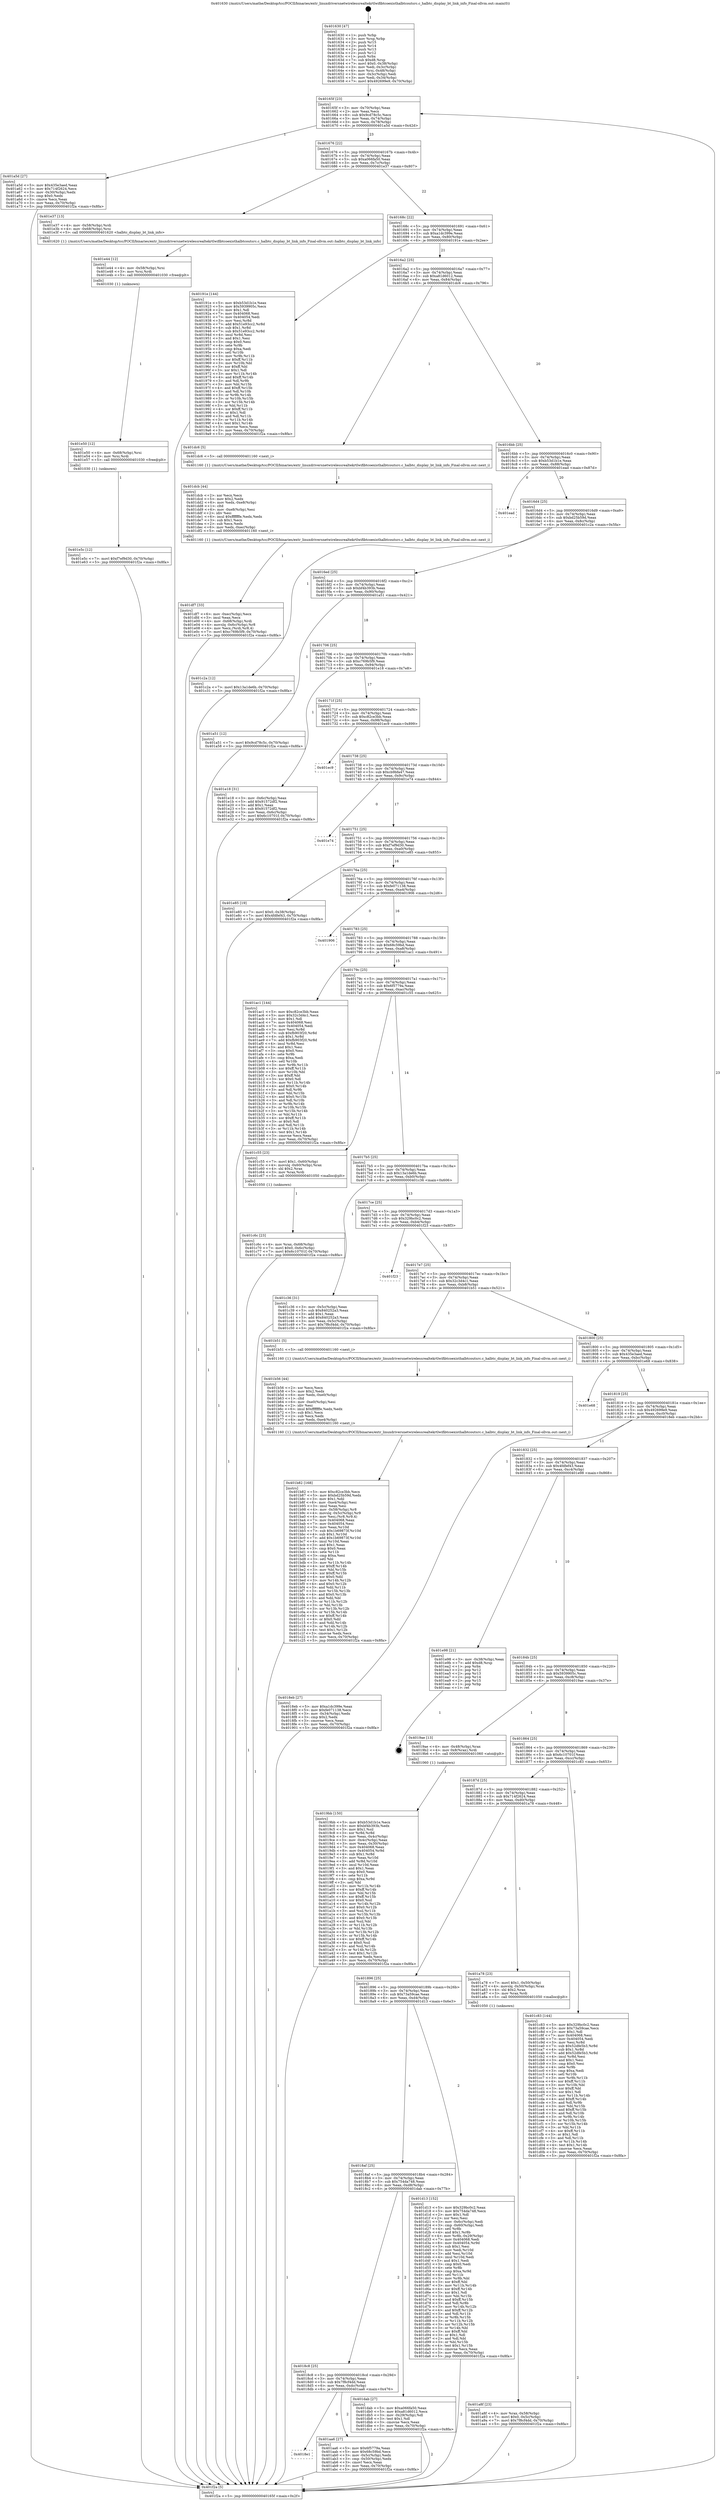digraph "0x401630" {
  label = "0x401630 (/mnt/c/Users/mathe/Desktop/tcc/POCII/binaries/extr_linuxdriversnetwirelessrealtekrtlwifibtcoexisthalbtcoutsrc.c_halbtc_display_bt_link_info_Final-ollvm.out::main(0))"
  labelloc = "t"
  node[shape=record]

  Entry [label="",width=0.3,height=0.3,shape=circle,fillcolor=black,style=filled]
  "0x40165f" [label="{
     0x40165f [23]\l
     | [instrs]\l
     &nbsp;&nbsp;0x40165f \<+3\>: mov -0x70(%rbp),%eax\l
     &nbsp;&nbsp;0x401662 \<+2\>: mov %eax,%ecx\l
     &nbsp;&nbsp;0x401664 \<+6\>: sub $0x9cd78c5c,%ecx\l
     &nbsp;&nbsp;0x40166a \<+3\>: mov %eax,-0x74(%rbp)\l
     &nbsp;&nbsp;0x40166d \<+3\>: mov %ecx,-0x78(%rbp)\l
     &nbsp;&nbsp;0x401670 \<+6\>: je 0000000000401a5d \<main+0x42d\>\l
  }"]
  "0x401a5d" [label="{
     0x401a5d [27]\l
     | [instrs]\l
     &nbsp;&nbsp;0x401a5d \<+5\>: mov $0x435e3aed,%eax\l
     &nbsp;&nbsp;0x401a62 \<+5\>: mov $0x714f2624,%ecx\l
     &nbsp;&nbsp;0x401a67 \<+3\>: mov -0x30(%rbp),%edx\l
     &nbsp;&nbsp;0x401a6a \<+3\>: cmp $0x0,%edx\l
     &nbsp;&nbsp;0x401a6d \<+3\>: cmove %ecx,%eax\l
     &nbsp;&nbsp;0x401a70 \<+3\>: mov %eax,-0x70(%rbp)\l
     &nbsp;&nbsp;0x401a73 \<+5\>: jmp 0000000000401f2a \<main+0x8fa\>\l
  }"]
  "0x401676" [label="{
     0x401676 [22]\l
     | [instrs]\l
     &nbsp;&nbsp;0x401676 \<+5\>: jmp 000000000040167b \<main+0x4b\>\l
     &nbsp;&nbsp;0x40167b \<+3\>: mov -0x74(%rbp),%eax\l
     &nbsp;&nbsp;0x40167e \<+5\>: sub $0xa066fa50,%eax\l
     &nbsp;&nbsp;0x401683 \<+3\>: mov %eax,-0x7c(%rbp)\l
     &nbsp;&nbsp;0x401686 \<+6\>: je 0000000000401e37 \<main+0x807\>\l
  }"]
  Exit [label="",width=0.3,height=0.3,shape=circle,fillcolor=black,style=filled,peripheries=2]
  "0x401e37" [label="{
     0x401e37 [13]\l
     | [instrs]\l
     &nbsp;&nbsp;0x401e37 \<+4\>: mov -0x58(%rbp),%rdi\l
     &nbsp;&nbsp;0x401e3b \<+4\>: mov -0x68(%rbp),%rsi\l
     &nbsp;&nbsp;0x401e3f \<+5\>: call 0000000000401620 \<halbtc_display_bt_link_info\>\l
     | [calls]\l
     &nbsp;&nbsp;0x401620 \{1\} (/mnt/c/Users/mathe/Desktop/tcc/POCII/binaries/extr_linuxdriversnetwirelessrealtekrtlwifibtcoexisthalbtcoutsrc.c_halbtc_display_bt_link_info_Final-ollvm.out::halbtc_display_bt_link_info)\l
  }"]
  "0x40168c" [label="{
     0x40168c [22]\l
     | [instrs]\l
     &nbsp;&nbsp;0x40168c \<+5\>: jmp 0000000000401691 \<main+0x61\>\l
     &nbsp;&nbsp;0x401691 \<+3\>: mov -0x74(%rbp),%eax\l
     &nbsp;&nbsp;0x401694 \<+5\>: sub $0xa1dc399e,%eax\l
     &nbsp;&nbsp;0x401699 \<+3\>: mov %eax,-0x80(%rbp)\l
     &nbsp;&nbsp;0x40169c \<+6\>: je 000000000040191e \<main+0x2ee\>\l
  }"]
  "0x401e5c" [label="{
     0x401e5c [12]\l
     | [instrs]\l
     &nbsp;&nbsp;0x401e5c \<+7\>: movl $0xf7ef9d30,-0x70(%rbp)\l
     &nbsp;&nbsp;0x401e63 \<+5\>: jmp 0000000000401f2a \<main+0x8fa\>\l
  }"]
  "0x40191e" [label="{
     0x40191e [144]\l
     | [instrs]\l
     &nbsp;&nbsp;0x40191e \<+5\>: mov $0xb53d1b1e,%eax\l
     &nbsp;&nbsp;0x401923 \<+5\>: mov $0x5939905c,%ecx\l
     &nbsp;&nbsp;0x401928 \<+2\>: mov $0x1,%dl\l
     &nbsp;&nbsp;0x40192a \<+7\>: mov 0x404068,%esi\l
     &nbsp;&nbsp;0x401931 \<+7\>: mov 0x404054,%edi\l
     &nbsp;&nbsp;0x401938 \<+3\>: mov %esi,%r8d\l
     &nbsp;&nbsp;0x40193b \<+7\>: add $0x51e93cc2,%r8d\l
     &nbsp;&nbsp;0x401942 \<+4\>: sub $0x1,%r8d\l
     &nbsp;&nbsp;0x401946 \<+7\>: sub $0x51e93cc2,%r8d\l
     &nbsp;&nbsp;0x40194d \<+4\>: imul %r8d,%esi\l
     &nbsp;&nbsp;0x401951 \<+3\>: and $0x1,%esi\l
     &nbsp;&nbsp;0x401954 \<+3\>: cmp $0x0,%esi\l
     &nbsp;&nbsp;0x401957 \<+4\>: sete %r9b\l
     &nbsp;&nbsp;0x40195b \<+3\>: cmp $0xa,%edi\l
     &nbsp;&nbsp;0x40195e \<+4\>: setl %r10b\l
     &nbsp;&nbsp;0x401962 \<+3\>: mov %r9b,%r11b\l
     &nbsp;&nbsp;0x401965 \<+4\>: xor $0xff,%r11b\l
     &nbsp;&nbsp;0x401969 \<+3\>: mov %r10b,%bl\l
     &nbsp;&nbsp;0x40196c \<+3\>: xor $0xff,%bl\l
     &nbsp;&nbsp;0x40196f \<+3\>: xor $0x1,%dl\l
     &nbsp;&nbsp;0x401972 \<+3\>: mov %r11b,%r14b\l
     &nbsp;&nbsp;0x401975 \<+4\>: and $0xff,%r14b\l
     &nbsp;&nbsp;0x401979 \<+3\>: and %dl,%r9b\l
     &nbsp;&nbsp;0x40197c \<+3\>: mov %bl,%r15b\l
     &nbsp;&nbsp;0x40197f \<+4\>: and $0xff,%r15b\l
     &nbsp;&nbsp;0x401983 \<+3\>: and %dl,%r10b\l
     &nbsp;&nbsp;0x401986 \<+3\>: or %r9b,%r14b\l
     &nbsp;&nbsp;0x401989 \<+3\>: or %r10b,%r15b\l
     &nbsp;&nbsp;0x40198c \<+3\>: xor %r15b,%r14b\l
     &nbsp;&nbsp;0x40198f \<+3\>: or %bl,%r11b\l
     &nbsp;&nbsp;0x401992 \<+4\>: xor $0xff,%r11b\l
     &nbsp;&nbsp;0x401996 \<+3\>: or $0x1,%dl\l
     &nbsp;&nbsp;0x401999 \<+3\>: and %dl,%r11b\l
     &nbsp;&nbsp;0x40199c \<+3\>: or %r11b,%r14b\l
     &nbsp;&nbsp;0x40199f \<+4\>: test $0x1,%r14b\l
     &nbsp;&nbsp;0x4019a3 \<+3\>: cmovne %ecx,%eax\l
     &nbsp;&nbsp;0x4019a6 \<+3\>: mov %eax,-0x70(%rbp)\l
     &nbsp;&nbsp;0x4019a9 \<+5\>: jmp 0000000000401f2a \<main+0x8fa\>\l
  }"]
  "0x4016a2" [label="{
     0x4016a2 [25]\l
     | [instrs]\l
     &nbsp;&nbsp;0x4016a2 \<+5\>: jmp 00000000004016a7 \<main+0x77\>\l
     &nbsp;&nbsp;0x4016a7 \<+3\>: mov -0x74(%rbp),%eax\l
     &nbsp;&nbsp;0x4016aa \<+5\>: sub $0xa81d6012,%eax\l
     &nbsp;&nbsp;0x4016af \<+6\>: mov %eax,-0x84(%rbp)\l
     &nbsp;&nbsp;0x4016b5 \<+6\>: je 0000000000401dc6 \<main+0x796\>\l
  }"]
  "0x401e50" [label="{
     0x401e50 [12]\l
     | [instrs]\l
     &nbsp;&nbsp;0x401e50 \<+4\>: mov -0x68(%rbp),%rsi\l
     &nbsp;&nbsp;0x401e54 \<+3\>: mov %rsi,%rdi\l
     &nbsp;&nbsp;0x401e57 \<+5\>: call 0000000000401030 \<free@plt\>\l
     | [calls]\l
     &nbsp;&nbsp;0x401030 \{1\} (unknown)\l
  }"]
  "0x401dc6" [label="{
     0x401dc6 [5]\l
     | [instrs]\l
     &nbsp;&nbsp;0x401dc6 \<+5\>: call 0000000000401160 \<next_i\>\l
     | [calls]\l
     &nbsp;&nbsp;0x401160 \{1\} (/mnt/c/Users/mathe/Desktop/tcc/POCII/binaries/extr_linuxdriversnetwirelessrealtekrtlwifibtcoexisthalbtcoutsrc.c_halbtc_display_bt_link_info_Final-ollvm.out::next_i)\l
  }"]
  "0x4016bb" [label="{
     0x4016bb [25]\l
     | [instrs]\l
     &nbsp;&nbsp;0x4016bb \<+5\>: jmp 00000000004016c0 \<main+0x90\>\l
     &nbsp;&nbsp;0x4016c0 \<+3\>: mov -0x74(%rbp),%eax\l
     &nbsp;&nbsp;0x4016c3 \<+5\>: sub $0xb53d1b1e,%eax\l
     &nbsp;&nbsp;0x4016c8 \<+6\>: mov %eax,-0x88(%rbp)\l
     &nbsp;&nbsp;0x4016ce \<+6\>: je 0000000000401ead \<main+0x87d\>\l
  }"]
  "0x401e44" [label="{
     0x401e44 [12]\l
     | [instrs]\l
     &nbsp;&nbsp;0x401e44 \<+4\>: mov -0x58(%rbp),%rsi\l
     &nbsp;&nbsp;0x401e48 \<+3\>: mov %rsi,%rdi\l
     &nbsp;&nbsp;0x401e4b \<+5\>: call 0000000000401030 \<free@plt\>\l
     | [calls]\l
     &nbsp;&nbsp;0x401030 \{1\} (unknown)\l
  }"]
  "0x401ead" [label="{
     0x401ead\l
  }", style=dashed]
  "0x4016d4" [label="{
     0x4016d4 [25]\l
     | [instrs]\l
     &nbsp;&nbsp;0x4016d4 \<+5\>: jmp 00000000004016d9 \<main+0xa9\>\l
     &nbsp;&nbsp;0x4016d9 \<+3\>: mov -0x74(%rbp),%eax\l
     &nbsp;&nbsp;0x4016dc \<+5\>: sub $0xbd25b59d,%eax\l
     &nbsp;&nbsp;0x4016e1 \<+6\>: mov %eax,-0x8c(%rbp)\l
     &nbsp;&nbsp;0x4016e7 \<+6\>: je 0000000000401c2a \<main+0x5fa\>\l
  }"]
  "0x401df7" [label="{
     0x401df7 [33]\l
     | [instrs]\l
     &nbsp;&nbsp;0x401df7 \<+6\>: mov -0xec(%rbp),%ecx\l
     &nbsp;&nbsp;0x401dfd \<+3\>: imul %eax,%ecx\l
     &nbsp;&nbsp;0x401e00 \<+4\>: mov -0x68(%rbp),%rdi\l
     &nbsp;&nbsp;0x401e04 \<+4\>: movslq -0x6c(%rbp),%r8\l
     &nbsp;&nbsp;0x401e08 \<+4\>: mov %ecx,(%rdi,%r8,4)\l
     &nbsp;&nbsp;0x401e0c \<+7\>: movl $0xc769b5f9,-0x70(%rbp)\l
     &nbsp;&nbsp;0x401e13 \<+5\>: jmp 0000000000401f2a \<main+0x8fa\>\l
  }"]
  "0x401c2a" [label="{
     0x401c2a [12]\l
     | [instrs]\l
     &nbsp;&nbsp;0x401c2a \<+7\>: movl $0x13a1de6b,-0x70(%rbp)\l
     &nbsp;&nbsp;0x401c31 \<+5\>: jmp 0000000000401f2a \<main+0x8fa\>\l
  }"]
  "0x4016ed" [label="{
     0x4016ed [25]\l
     | [instrs]\l
     &nbsp;&nbsp;0x4016ed \<+5\>: jmp 00000000004016f2 \<main+0xc2\>\l
     &nbsp;&nbsp;0x4016f2 \<+3\>: mov -0x74(%rbp),%eax\l
     &nbsp;&nbsp;0x4016f5 \<+5\>: sub $0xbf4b393b,%eax\l
     &nbsp;&nbsp;0x4016fa \<+6\>: mov %eax,-0x90(%rbp)\l
     &nbsp;&nbsp;0x401700 \<+6\>: je 0000000000401a51 \<main+0x421\>\l
  }"]
  "0x401dcb" [label="{
     0x401dcb [44]\l
     | [instrs]\l
     &nbsp;&nbsp;0x401dcb \<+2\>: xor %ecx,%ecx\l
     &nbsp;&nbsp;0x401dcd \<+5\>: mov $0x2,%edx\l
     &nbsp;&nbsp;0x401dd2 \<+6\>: mov %edx,-0xe8(%rbp)\l
     &nbsp;&nbsp;0x401dd8 \<+1\>: cltd\l
     &nbsp;&nbsp;0x401dd9 \<+6\>: mov -0xe8(%rbp),%esi\l
     &nbsp;&nbsp;0x401ddf \<+2\>: idiv %esi\l
     &nbsp;&nbsp;0x401de1 \<+6\>: imul $0xfffffffe,%edx,%edx\l
     &nbsp;&nbsp;0x401de7 \<+3\>: sub $0x1,%ecx\l
     &nbsp;&nbsp;0x401dea \<+2\>: sub %ecx,%edx\l
     &nbsp;&nbsp;0x401dec \<+6\>: mov %edx,-0xec(%rbp)\l
     &nbsp;&nbsp;0x401df2 \<+5\>: call 0000000000401160 \<next_i\>\l
     | [calls]\l
     &nbsp;&nbsp;0x401160 \{1\} (/mnt/c/Users/mathe/Desktop/tcc/POCII/binaries/extr_linuxdriversnetwirelessrealtekrtlwifibtcoexisthalbtcoutsrc.c_halbtc_display_bt_link_info_Final-ollvm.out::next_i)\l
  }"]
  "0x401a51" [label="{
     0x401a51 [12]\l
     | [instrs]\l
     &nbsp;&nbsp;0x401a51 \<+7\>: movl $0x9cd78c5c,-0x70(%rbp)\l
     &nbsp;&nbsp;0x401a58 \<+5\>: jmp 0000000000401f2a \<main+0x8fa\>\l
  }"]
  "0x401706" [label="{
     0x401706 [25]\l
     | [instrs]\l
     &nbsp;&nbsp;0x401706 \<+5\>: jmp 000000000040170b \<main+0xdb\>\l
     &nbsp;&nbsp;0x40170b \<+3\>: mov -0x74(%rbp),%eax\l
     &nbsp;&nbsp;0x40170e \<+5\>: sub $0xc769b5f9,%eax\l
     &nbsp;&nbsp;0x401713 \<+6\>: mov %eax,-0x94(%rbp)\l
     &nbsp;&nbsp;0x401719 \<+6\>: je 0000000000401e18 \<main+0x7e8\>\l
  }"]
  "0x401c6c" [label="{
     0x401c6c [23]\l
     | [instrs]\l
     &nbsp;&nbsp;0x401c6c \<+4\>: mov %rax,-0x68(%rbp)\l
     &nbsp;&nbsp;0x401c70 \<+7\>: movl $0x0,-0x6c(%rbp)\l
     &nbsp;&nbsp;0x401c77 \<+7\>: movl $0x6c10701f,-0x70(%rbp)\l
     &nbsp;&nbsp;0x401c7e \<+5\>: jmp 0000000000401f2a \<main+0x8fa\>\l
  }"]
  "0x401e18" [label="{
     0x401e18 [31]\l
     | [instrs]\l
     &nbsp;&nbsp;0x401e18 \<+3\>: mov -0x6c(%rbp),%eax\l
     &nbsp;&nbsp;0x401e1b \<+5\>: add $0x91572df2,%eax\l
     &nbsp;&nbsp;0x401e20 \<+3\>: add $0x1,%eax\l
     &nbsp;&nbsp;0x401e23 \<+5\>: sub $0x91572df2,%eax\l
     &nbsp;&nbsp;0x401e28 \<+3\>: mov %eax,-0x6c(%rbp)\l
     &nbsp;&nbsp;0x401e2b \<+7\>: movl $0x6c10701f,-0x70(%rbp)\l
     &nbsp;&nbsp;0x401e32 \<+5\>: jmp 0000000000401f2a \<main+0x8fa\>\l
  }"]
  "0x40171f" [label="{
     0x40171f [25]\l
     | [instrs]\l
     &nbsp;&nbsp;0x40171f \<+5\>: jmp 0000000000401724 \<main+0xf4\>\l
     &nbsp;&nbsp;0x401724 \<+3\>: mov -0x74(%rbp),%eax\l
     &nbsp;&nbsp;0x401727 \<+5\>: sub $0xc82ce3bb,%eax\l
     &nbsp;&nbsp;0x40172c \<+6\>: mov %eax,-0x98(%rbp)\l
     &nbsp;&nbsp;0x401732 \<+6\>: je 0000000000401ec9 \<main+0x899\>\l
  }"]
  "0x401b82" [label="{
     0x401b82 [168]\l
     | [instrs]\l
     &nbsp;&nbsp;0x401b82 \<+5\>: mov $0xc82ce3bb,%ecx\l
     &nbsp;&nbsp;0x401b87 \<+5\>: mov $0xbd25b59d,%edx\l
     &nbsp;&nbsp;0x401b8c \<+3\>: mov $0x1,%dil\l
     &nbsp;&nbsp;0x401b8f \<+6\>: mov -0xe4(%rbp),%esi\l
     &nbsp;&nbsp;0x401b95 \<+3\>: imul %eax,%esi\l
     &nbsp;&nbsp;0x401b98 \<+4\>: mov -0x58(%rbp),%r8\l
     &nbsp;&nbsp;0x401b9c \<+4\>: movslq -0x5c(%rbp),%r9\l
     &nbsp;&nbsp;0x401ba0 \<+4\>: mov %esi,(%r8,%r9,4)\l
     &nbsp;&nbsp;0x401ba4 \<+7\>: mov 0x404068,%eax\l
     &nbsp;&nbsp;0x401bab \<+7\>: mov 0x404054,%esi\l
     &nbsp;&nbsp;0x401bb2 \<+3\>: mov %eax,%r10d\l
     &nbsp;&nbsp;0x401bb5 \<+7\>: sub $0x1b69873f,%r10d\l
     &nbsp;&nbsp;0x401bbc \<+4\>: sub $0x1,%r10d\l
     &nbsp;&nbsp;0x401bc0 \<+7\>: add $0x1b69873f,%r10d\l
     &nbsp;&nbsp;0x401bc7 \<+4\>: imul %r10d,%eax\l
     &nbsp;&nbsp;0x401bcb \<+3\>: and $0x1,%eax\l
     &nbsp;&nbsp;0x401bce \<+3\>: cmp $0x0,%eax\l
     &nbsp;&nbsp;0x401bd1 \<+4\>: sete %r11b\l
     &nbsp;&nbsp;0x401bd5 \<+3\>: cmp $0xa,%esi\l
     &nbsp;&nbsp;0x401bd8 \<+3\>: setl %bl\l
     &nbsp;&nbsp;0x401bdb \<+3\>: mov %r11b,%r14b\l
     &nbsp;&nbsp;0x401bde \<+4\>: xor $0xff,%r14b\l
     &nbsp;&nbsp;0x401be2 \<+3\>: mov %bl,%r15b\l
     &nbsp;&nbsp;0x401be5 \<+4\>: xor $0xff,%r15b\l
     &nbsp;&nbsp;0x401be9 \<+4\>: xor $0x0,%dil\l
     &nbsp;&nbsp;0x401bed \<+3\>: mov %r14b,%r12b\l
     &nbsp;&nbsp;0x401bf0 \<+4\>: and $0x0,%r12b\l
     &nbsp;&nbsp;0x401bf4 \<+3\>: and %dil,%r11b\l
     &nbsp;&nbsp;0x401bf7 \<+3\>: mov %r15b,%r13b\l
     &nbsp;&nbsp;0x401bfa \<+4\>: and $0x0,%r13b\l
     &nbsp;&nbsp;0x401bfe \<+3\>: and %dil,%bl\l
     &nbsp;&nbsp;0x401c01 \<+3\>: or %r11b,%r12b\l
     &nbsp;&nbsp;0x401c04 \<+3\>: or %bl,%r13b\l
     &nbsp;&nbsp;0x401c07 \<+3\>: xor %r13b,%r12b\l
     &nbsp;&nbsp;0x401c0a \<+3\>: or %r15b,%r14b\l
     &nbsp;&nbsp;0x401c0d \<+4\>: xor $0xff,%r14b\l
     &nbsp;&nbsp;0x401c11 \<+4\>: or $0x0,%dil\l
     &nbsp;&nbsp;0x401c15 \<+3\>: and %dil,%r14b\l
     &nbsp;&nbsp;0x401c18 \<+3\>: or %r14b,%r12b\l
     &nbsp;&nbsp;0x401c1b \<+4\>: test $0x1,%r12b\l
     &nbsp;&nbsp;0x401c1f \<+3\>: cmovne %edx,%ecx\l
     &nbsp;&nbsp;0x401c22 \<+3\>: mov %ecx,-0x70(%rbp)\l
     &nbsp;&nbsp;0x401c25 \<+5\>: jmp 0000000000401f2a \<main+0x8fa\>\l
  }"]
  "0x401ec9" [label="{
     0x401ec9\l
  }", style=dashed]
  "0x401738" [label="{
     0x401738 [25]\l
     | [instrs]\l
     &nbsp;&nbsp;0x401738 \<+5\>: jmp 000000000040173d \<main+0x10d\>\l
     &nbsp;&nbsp;0x40173d \<+3\>: mov -0x74(%rbp),%eax\l
     &nbsp;&nbsp;0x401740 \<+5\>: sub $0xcb9bfa47,%eax\l
     &nbsp;&nbsp;0x401745 \<+6\>: mov %eax,-0x9c(%rbp)\l
     &nbsp;&nbsp;0x40174b \<+6\>: je 0000000000401e74 \<main+0x844\>\l
  }"]
  "0x401b56" [label="{
     0x401b56 [44]\l
     | [instrs]\l
     &nbsp;&nbsp;0x401b56 \<+2\>: xor %ecx,%ecx\l
     &nbsp;&nbsp;0x401b58 \<+5\>: mov $0x2,%edx\l
     &nbsp;&nbsp;0x401b5d \<+6\>: mov %edx,-0xe0(%rbp)\l
     &nbsp;&nbsp;0x401b63 \<+1\>: cltd\l
     &nbsp;&nbsp;0x401b64 \<+6\>: mov -0xe0(%rbp),%esi\l
     &nbsp;&nbsp;0x401b6a \<+2\>: idiv %esi\l
     &nbsp;&nbsp;0x401b6c \<+6\>: imul $0xfffffffe,%edx,%edx\l
     &nbsp;&nbsp;0x401b72 \<+3\>: sub $0x1,%ecx\l
     &nbsp;&nbsp;0x401b75 \<+2\>: sub %ecx,%edx\l
     &nbsp;&nbsp;0x401b77 \<+6\>: mov %edx,-0xe4(%rbp)\l
     &nbsp;&nbsp;0x401b7d \<+5\>: call 0000000000401160 \<next_i\>\l
     | [calls]\l
     &nbsp;&nbsp;0x401160 \{1\} (/mnt/c/Users/mathe/Desktop/tcc/POCII/binaries/extr_linuxdriversnetwirelessrealtekrtlwifibtcoexisthalbtcoutsrc.c_halbtc_display_bt_link_info_Final-ollvm.out::next_i)\l
  }"]
  "0x401e74" [label="{
     0x401e74\l
  }", style=dashed]
  "0x401751" [label="{
     0x401751 [25]\l
     | [instrs]\l
     &nbsp;&nbsp;0x401751 \<+5\>: jmp 0000000000401756 \<main+0x126\>\l
     &nbsp;&nbsp;0x401756 \<+3\>: mov -0x74(%rbp),%eax\l
     &nbsp;&nbsp;0x401759 \<+5\>: sub $0xf7ef9d30,%eax\l
     &nbsp;&nbsp;0x40175e \<+6\>: mov %eax,-0xa0(%rbp)\l
     &nbsp;&nbsp;0x401764 \<+6\>: je 0000000000401e85 \<main+0x855\>\l
  }"]
  "0x4018e1" [label="{
     0x4018e1\l
  }", style=dashed]
  "0x401e85" [label="{
     0x401e85 [19]\l
     | [instrs]\l
     &nbsp;&nbsp;0x401e85 \<+7\>: movl $0x0,-0x38(%rbp)\l
     &nbsp;&nbsp;0x401e8c \<+7\>: movl $0x4fdfef43,-0x70(%rbp)\l
     &nbsp;&nbsp;0x401e93 \<+5\>: jmp 0000000000401f2a \<main+0x8fa\>\l
  }"]
  "0x40176a" [label="{
     0x40176a [25]\l
     | [instrs]\l
     &nbsp;&nbsp;0x40176a \<+5\>: jmp 000000000040176f \<main+0x13f\>\l
     &nbsp;&nbsp;0x40176f \<+3\>: mov -0x74(%rbp),%eax\l
     &nbsp;&nbsp;0x401772 \<+5\>: sub $0xfe071138,%eax\l
     &nbsp;&nbsp;0x401777 \<+6\>: mov %eax,-0xa4(%rbp)\l
     &nbsp;&nbsp;0x40177d \<+6\>: je 0000000000401906 \<main+0x2d6\>\l
  }"]
  "0x401aa6" [label="{
     0x401aa6 [27]\l
     | [instrs]\l
     &nbsp;&nbsp;0x401aa6 \<+5\>: mov $0x6f5779a,%eax\l
     &nbsp;&nbsp;0x401aab \<+5\>: mov $0x68c59bd,%ecx\l
     &nbsp;&nbsp;0x401ab0 \<+3\>: mov -0x5c(%rbp),%edx\l
     &nbsp;&nbsp;0x401ab3 \<+3\>: cmp -0x50(%rbp),%edx\l
     &nbsp;&nbsp;0x401ab6 \<+3\>: cmovl %ecx,%eax\l
     &nbsp;&nbsp;0x401ab9 \<+3\>: mov %eax,-0x70(%rbp)\l
     &nbsp;&nbsp;0x401abc \<+5\>: jmp 0000000000401f2a \<main+0x8fa\>\l
  }"]
  "0x401906" [label="{
     0x401906\l
  }", style=dashed]
  "0x401783" [label="{
     0x401783 [25]\l
     | [instrs]\l
     &nbsp;&nbsp;0x401783 \<+5\>: jmp 0000000000401788 \<main+0x158\>\l
     &nbsp;&nbsp;0x401788 \<+3\>: mov -0x74(%rbp),%eax\l
     &nbsp;&nbsp;0x40178b \<+5\>: sub $0x68c59bd,%eax\l
     &nbsp;&nbsp;0x401790 \<+6\>: mov %eax,-0xa8(%rbp)\l
     &nbsp;&nbsp;0x401796 \<+6\>: je 0000000000401ac1 \<main+0x491\>\l
  }"]
  "0x4018c8" [label="{
     0x4018c8 [25]\l
     | [instrs]\l
     &nbsp;&nbsp;0x4018c8 \<+5\>: jmp 00000000004018cd \<main+0x29d\>\l
     &nbsp;&nbsp;0x4018cd \<+3\>: mov -0x74(%rbp),%eax\l
     &nbsp;&nbsp;0x4018d0 \<+5\>: sub $0x7f8cf4dd,%eax\l
     &nbsp;&nbsp;0x4018d5 \<+6\>: mov %eax,-0xdc(%rbp)\l
     &nbsp;&nbsp;0x4018db \<+6\>: je 0000000000401aa6 \<main+0x476\>\l
  }"]
  "0x401ac1" [label="{
     0x401ac1 [144]\l
     | [instrs]\l
     &nbsp;&nbsp;0x401ac1 \<+5\>: mov $0xc82ce3bb,%eax\l
     &nbsp;&nbsp;0x401ac6 \<+5\>: mov $0x32c3d4c1,%ecx\l
     &nbsp;&nbsp;0x401acb \<+2\>: mov $0x1,%dl\l
     &nbsp;&nbsp;0x401acd \<+7\>: mov 0x404068,%esi\l
     &nbsp;&nbsp;0x401ad4 \<+7\>: mov 0x404054,%edi\l
     &nbsp;&nbsp;0x401adb \<+3\>: mov %esi,%r8d\l
     &nbsp;&nbsp;0x401ade \<+7\>: sub $0xfb903f20,%r8d\l
     &nbsp;&nbsp;0x401ae5 \<+4\>: sub $0x1,%r8d\l
     &nbsp;&nbsp;0x401ae9 \<+7\>: add $0xfb903f20,%r8d\l
     &nbsp;&nbsp;0x401af0 \<+4\>: imul %r8d,%esi\l
     &nbsp;&nbsp;0x401af4 \<+3\>: and $0x1,%esi\l
     &nbsp;&nbsp;0x401af7 \<+3\>: cmp $0x0,%esi\l
     &nbsp;&nbsp;0x401afa \<+4\>: sete %r9b\l
     &nbsp;&nbsp;0x401afe \<+3\>: cmp $0xa,%edi\l
     &nbsp;&nbsp;0x401b01 \<+4\>: setl %r10b\l
     &nbsp;&nbsp;0x401b05 \<+3\>: mov %r9b,%r11b\l
     &nbsp;&nbsp;0x401b08 \<+4\>: xor $0xff,%r11b\l
     &nbsp;&nbsp;0x401b0c \<+3\>: mov %r10b,%bl\l
     &nbsp;&nbsp;0x401b0f \<+3\>: xor $0xff,%bl\l
     &nbsp;&nbsp;0x401b12 \<+3\>: xor $0x0,%dl\l
     &nbsp;&nbsp;0x401b15 \<+3\>: mov %r11b,%r14b\l
     &nbsp;&nbsp;0x401b18 \<+4\>: and $0x0,%r14b\l
     &nbsp;&nbsp;0x401b1c \<+3\>: and %dl,%r9b\l
     &nbsp;&nbsp;0x401b1f \<+3\>: mov %bl,%r15b\l
     &nbsp;&nbsp;0x401b22 \<+4\>: and $0x0,%r15b\l
     &nbsp;&nbsp;0x401b26 \<+3\>: and %dl,%r10b\l
     &nbsp;&nbsp;0x401b29 \<+3\>: or %r9b,%r14b\l
     &nbsp;&nbsp;0x401b2c \<+3\>: or %r10b,%r15b\l
     &nbsp;&nbsp;0x401b2f \<+3\>: xor %r15b,%r14b\l
     &nbsp;&nbsp;0x401b32 \<+3\>: or %bl,%r11b\l
     &nbsp;&nbsp;0x401b35 \<+4\>: xor $0xff,%r11b\l
     &nbsp;&nbsp;0x401b39 \<+3\>: or $0x0,%dl\l
     &nbsp;&nbsp;0x401b3c \<+3\>: and %dl,%r11b\l
     &nbsp;&nbsp;0x401b3f \<+3\>: or %r11b,%r14b\l
     &nbsp;&nbsp;0x401b42 \<+4\>: test $0x1,%r14b\l
     &nbsp;&nbsp;0x401b46 \<+3\>: cmovne %ecx,%eax\l
     &nbsp;&nbsp;0x401b49 \<+3\>: mov %eax,-0x70(%rbp)\l
     &nbsp;&nbsp;0x401b4c \<+5\>: jmp 0000000000401f2a \<main+0x8fa\>\l
  }"]
  "0x40179c" [label="{
     0x40179c [25]\l
     | [instrs]\l
     &nbsp;&nbsp;0x40179c \<+5\>: jmp 00000000004017a1 \<main+0x171\>\l
     &nbsp;&nbsp;0x4017a1 \<+3\>: mov -0x74(%rbp),%eax\l
     &nbsp;&nbsp;0x4017a4 \<+5\>: sub $0x6f5779a,%eax\l
     &nbsp;&nbsp;0x4017a9 \<+6\>: mov %eax,-0xac(%rbp)\l
     &nbsp;&nbsp;0x4017af \<+6\>: je 0000000000401c55 \<main+0x625\>\l
  }"]
  "0x401dab" [label="{
     0x401dab [27]\l
     | [instrs]\l
     &nbsp;&nbsp;0x401dab \<+5\>: mov $0xa066fa50,%eax\l
     &nbsp;&nbsp;0x401db0 \<+5\>: mov $0xa81d6012,%ecx\l
     &nbsp;&nbsp;0x401db5 \<+3\>: mov -0x29(%rbp),%dl\l
     &nbsp;&nbsp;0x401db8 \<+3\>: test $0x1,%dl\l
     &nbsp;&nbsp;0x401dbb \<+3\>: cmovne %ecx,%eax\l
     &nbsp;&nbsp;0x401dbe \<+3\>: mov %eax,-0x70(%rbp)\l
     &nbsp;&nbsp;0x401dc1 \<+5\>: jmp 0000000000401f2a \<main+0x8fa\>\l
  }"]
  "0x401c55" [label="{
     0x401c55 [23]\l
     | [instrs]\l
     &nbsp;&nbsp;0x401c55 \<+7\>: movl $0x1,-0x60(%rbp)\l
     &nbsp;&nbsp;0x401c5c \<+4\>: movslq -0x60(%rbp),%rax\l
     &nbsp;&nbsp;0x401c60 \<+4\>: shl $0x2,%rax\l
     &nbsp;&nbsp;0x401c64 \<+3\>: mov %rax,%rdi\l
     &nbsp;&nbsp;0x401c67 \<+5\>: call 0000000000401050 \<malloc@plt\>\l
     | [calls]\l
     &nbsp;&nbsp;0x401050 \{1\} (unknown)\l
  }"]
  "0x4017b5" [label="{
     0x4017b5 [25]\l
     | [instrs]\l
     &nbsp;&nbsp;0x4017b5 \<+5\>: jmp 00000000004017ba \<main+0x18a\>\l
     &nbsp;&nbsp;0x4017ba \<+3\>: mov -0x74(%rbp),%eax\l
     &nbsp;&nbsp;0x4017bd \<+5\>: sub $0x13a1de6b,%eax\l
     &nbsp;&nbsp;0x4017c2 \<+6\>: mov %eax,-0xb0(%rbp)\l
     &nbsp;&nbsp;0x4017c8 \<+6\>: je 0000000000401c36 \<main+0x606\>\l
  }"]
  "0x4018af" [label="{
     0x4018af [25]\l
     | [instrs]\l
     &nbsp;&nbsp;0x4018af \<+5\>: jmp 00000000004018b4 \<main+0x284\>\l
     &nbsp;&nbsp;0x4018b4 \<+3\>: mov -0x74(%rbp),%eax\l
     &nbsp;&nbsp;0x4018b7 \<+5\>: sub $0x754da748,%eax\l
     &nbsp;&nbsp;0x4018bc \<+6\>: mov %eax,-0xd8(%rbp)\l
     &nbsp;&nbsp;0x4018c2 \<+6\>: je 0000000000401dab \<main+0x77b\>\l
  }"]
  "0x401c36" [label="{
     0x401c36 [31]\l
     | [instrs]\l
     &nbsp;&nbsp;0x401c36 \<+3\>: mov -0x5c(%rbp),%eax\l
     &nbsp;&nbsp;0x401c39 \<+5\>: sub $0x840252a3,%eax\l
     &nbsp;&nbsp;0x401c3e \<+3\>: add $0x1,%eax\l
     &nbsp;&nbsp;0x401c41 \<+5\>: add $0x840252a3,%eax\l
     &nbsp;&nbsp;0x401c46 \<+3\>: mov %eax,-0x5c(%rbp)\l
     &nbsp;&nbsp;0x401c49 \<+7\>: movl $0x7f8cf4dd,-0x70(%rbp)\l
     &nbsp;&nbsp;0x401c50 \<+5\>: jmp 0000000000401f2a \<main+0x8fa\>\l
  }"]
  "0x4017ce" [label="{
     0x4017ce [25]\l
     | [instrs]\l
     &nbsp;&nbsp;0x4017ce \<+5\>: jmp 00000000004017d3 \<main+0x1a3\>\l
     &nbsp;&nbsp;0x4017d3 \<+3\>: mov -0x74(%rbp),%eax\l
     &nbsp;&nbsp;0x4017d6 \<+5\>: sub $0x329bc0c2,%eax\l
     &nbsp;&nbsp;0x4017db \<+6\>: mov %eax,-0xb4(%rbp)\l
     &nbsp;&nbsp;0x4017e1 \<+6\>: je 0000000000401f23 \<main+0x8f3\>\l
  }"]
  "0x401d13" [label="{
     0x401d13 [152]\l
     | [instrs]\l
     &nbsp;&nbsp;0x401d13 \<+5\>: mov $0x329bc0c2,%eax\l
     &nbsp;&nbsp;0x401d18 \<+5\>: mov $0x754da748,%ecx\l
     &nbsp;&nbsp;0x401d1d \<+2\>: mov $0x1,%dl\l
     &nbsp;&nbsp;0x401d1f \<+2\>: xor %esi,%esi\l
     &nbsp;&nbsp;0x401d21 \<+3\>: mov -0x6c(%rbp),%edi\l
     &nbsp;&nbsp;0x401d24 \<+3\>: cmp -0x60(%rbp),%edi\l
     &nbsp;&nbsp;0x401d27 \<+4\>: setl %r8b\l
     &nbsp;&nbsp;0x401d2b \<+4\>: and $0x1,%r8b\l
     &nbsp;&nbsp;0x401d2f \<+4\>: mov %r8b,-0x29(%rbp)\l
     &nbsp;&nbsp;0x401d33 \<+7\>: mov 0x404068,%edi\l
     &nbsp;&nbsp;0x401d3a \<+8\>: mov 0x404054,%r9d\l
     &nbsp;&nbsp;0x401d42 \<+3\>: sub $0x1,%esi\l
     &nbsp;&nbsp;0x401d45 \<+3\>: mov %edi,%r10d\l
     &nbsp;&nbsp;0x401d48 \<+3\>: add %esi,%r10d\l
     &nbsp;&nbsp;0x401d4b \<+4\>: imul %r10d,%edi\l
     &nbsp;&nbsp;0x401d4f \<+3\>: and $0x1,%edi\l
     &nbsp;&nbsp;0x401d52 \<+3\>: cmp $0x0,%edi\l
     &nbsp;&nbsp;0x401d55 \<+4\>: sete %r8b\l
     &nbsp;&nbsp;0x401d59 \<+4\>: cmp $0xa,%r9d\l
     &nbsp;&nbsp;0x401d5d \<+4\>: setl %r11b\l
     &nbsp;&nbsp;0x401d61 \<+3\>: mov %r8b,%bl\l
     &nbsp;&nbsp;0x401d64 \<+3\>: xor $0xff,%bl\l
     &nbsp;&nbsp;0x401d67 \<+3\>: mov %r11b,%r14b\l
     &nbsp;&nbsp;0x401d6a \<+4\>: xor $0xff,%r14b\l
     &nbsp;&nbsp;0x401d6e \<+3\>: xor $0x1,%dl\l
     &nbsp;&nbsp;0x401d71 \<+3\>: mov %bl,%r15b\l
     &nbsp;&nbsp;0x401d74 \<+4\>: and $0xff,%r15b\l
     &nbsp;&nbsp;0x401d78 \<+3\>: and %dl,%r8b\l
     &nbsp;&nbsp;0x401d7b \<+3\>: mov %r14b,%r12b\l
     &nbsp;&nbsp;0x401d7e \<+4\>: and $0xff,%r12b\l
     &nbsp;&nbsp;0x401d82 \<+3\>: and %dl,%r11b\l
     &nbsp;&nbsp;0x401d85 \<+3\>: or %r8b,%r15b\l
     &nbsp;&nbsp;0x401d88 \<+3\>: or %r11b,%r12b\l
     &nbsp;&nbsp;0x401d8b \<+3\>: xor %r12b,%r15b\l
     &nbsp;&nbsp;0x401d8e \<+3\>: or %r14b,%bl\l
     &nbsp;&nbsp;0x401d91 \<+3\>: xor $0xff,%bl\l
     &nbsp;&nbsp;0x401d94 \<+3\>: or $0x1,%dl\l
     &nbsp;&nbsp;0x401d97 \<+2\>: and %dl,%bl\l
     &nbsp;&nbsp;0x401d99 \<+3\>: or %bl,%r15b\l
     &nbsp;&nbsp;0x401d9c \<+4\>: test $0x1,%r15b\l
     &nbsp;&nbsp;0x401da0 \<+3\>: cmovne %ecx,%eax\l
     &nbsp;&nbsp;0x401da3 \<+3\>: mov %eax,-0x70(%rbp)\l
     &nbsp;&nbsp;0x401da6 \<+5\>: jmp 0000000000401f2a \<main+0x8fa\>\l
  }"]
  "0x401f23" [label="{
     0x401f23\l
  }", style=dashed]
  "0x4017e7" [label="{
     0x4017e7 [25]\l
     | [instrs]\l
     &nbsp;&nbsp;0x4017e7 \<+5\>: jmp 00000000004017ec \<main+0x1bc\>\l
     &nbsp;&nbsp;0x4017ec \<+3\>: mov -0x74(%rbp),%eax\l
     &nbsp;&nbsp;0x4017ef \<+5\>: sub $0x32c3d4c1,%eax\l
     &nbsp;&nbsp;0x4017f4 \<+6\>: mov %eax,-0xb8(%rbp)\l
     &nbsp;&nbsp;0x4017fa \<+6\>: je 0000000000401b51 \<main+0x521\>\l
  }"]
  "0x401a8f" [label="{
     0x401a8f [23]\l
     | [instrs]\l
     &nbsp;&nbsp;0x401a8f \<+4\>: mov %rax,-0x58(%rbp)\l
     &nbsp;&nbsp;0x401a93 \<+7\>: movl $0x0,-0x5c(%rbp)\l
     &nbsp;&nbsp;0x401a9a \<+7\>: movl $0x7f8cf4dd,-0x70(%rbp)\l
     &nbsp;&nbsp;0x401aa1 \<+5\>: jmp 0000000000401f2a \<main+0x8fa\>\l
  }"]
  "0x401b51" [label="{
     0x401b51 [5]\l
     | [instrs]\l
     &nbsp;&nbsp;0x401b51 \<+5\>: call 0000000000401160 \<next_i\>\l
     | [calls]\l
     &nbsp;&nbsp;0x401160 \{1\} (/mnt/c/Users/mathe/Desktop/tcc/POCII/binaries/extr_linuxdriversnetwirelessrealtekrtlwifibtcoexisthalbtcoutsrc.c_halbtc_display_bt_link_info_Final-ollvm.out::next_i)\l
  }"]
  "0x401800" [label="{
     0x401800 [25]\l
     | [instrs]\l
     &nbsp;&nbsp;0x401800 \<+5\>: jmp 0000000000401805 \<main+0x1d5\>\l
     &nbsp;&nbsp;0x401805 \<+3\>: mov -0x74(%rbp),%eax\l
     &nbsp;&nbsp;0x401808 \<+5\>: sub $0x435e3aed,%eax\l
     &nbsp;&nbsp;0x40180d \<+6\>: mov %eax,-0xbc(%rbp)\l
     &nbsp;&nbsp;0x401813 \<+6\>: je 0000000000401e68 \<main+0x838\>\l
  }"]
  "0x401896" [label="{
     0x401896 [25]\l
     | [instrs]\l
     &nbsp;&nbsp;0x401896 \<+5\>: jmp 000000000040189b \<main+0x26b\>\l
     &nbsp;&nbsp;0x40189b \<+3\>: mov -0x74(%rbp),%eax\l
     &nbsp;&nbsp;0x40189e \<+5\>: sub $0x73a59cae,%eax\l
     &nbsp;&nbsp;0x4018a3 \<+6\>: mov %eax,-0xd4(%rbp)\l
     &nbsp;&nbsp;0x4018a9 \<+6\>: je 0000000000401d13 \<main+0x6e3\>\l
  }"]
  "0x401e68" [label="{
     0x401e68\l
  }", style=dashed]
  "0x401819" [label="{
     0x401819 [25]\l
     | [instrs]\l
     &nbsp;&nbsp;0x401819 \<+5\>: jmp 000000000040181e \<main+0x1ee\>\l
     &nbsp;&nbsp;0x40181e \<+3\>: mov -0x74(%rbp),%eax\l
     &nbsp;&nbsp;0x401821 \<+5\>: sub $0x492699e9,%eax\l
     &nbsp;&nbsp;0x401826 \<+6\>: mov %eax,-0xc0(%rbp)\l
     &nbsp;&nbsp;0x40182c \<+6\>: je 00000000004018eb \<main+0x2bb\>\l
  }"]
  "0x401a78" [label="{
     0x401a78 [23]\l
     | [instrs]\l
     &nbsp;&nbsp;0x401a78 \<+7\>: movl $0x1,-0x50(%rbp)\l
     &nbsp;&nbsp;0x401a7f \<+4\>: movslq -0x50(%rbp),%rax\l
     &nbsp;&nbsp;0x401a83 \<+4\>: shl $0x2,%rax\l
     &nbsp;&nbsp;0x401a87 \<+3\>: mov %rax,%rdi\l
     &nbsp;&nbsp;0x401a8a \<+5\>: call 0000000000401050 \<malloc@plt\>\l
     | [calls]\l
     &nbsp;&nbsp;0x401050 \{1\} (unknown)\l
  }"]
  "0x4018eb" [label="{
     0x4018eb [27]\l
     | [instrs]\l
     &nbsp;&nbsp;0x4018eb \<+5\>: mov $0xa1dc399e,%eax\l
     &nbsp;&nbsp;0x4018f0 \<+5\>: mov $0xfe071138,%ecx\l
     &nbsp;&nbsp;0x4018f5 \<+3\>: mov -0x34(%rbp),%edx\l
     &nbsp;&nbsp;0x4018f8 \<+3\>: cmp $0x2,%edx\l
     &nbsp;&nbsp;0x4018fb \<+3\>: cmovne %ecx,%eax\l
     &nbsp;&nbsp;0x4018fe \<+3\>: mov %eax,-0x70(%rbp)\l
     &nbsp;&nbsp;0x401901 \<+5\>: jmp 0000000000401f2a \<main+0x8fa\>\l
  }"]
  "0x401832" [label="{
     0x401832 [25]\l
     | [instrs]\l
     &nbsp;&nbsp;0x401832 \<+5\>: jmp 0000000000401837 \<main+0x207\>\l
     &nbsp;&nbsp;0x401837 \<+3\>: mov -0x74(%rbp),%eax\l
     &nbsp;&nbsp;0x40183a \<+5\>: sub $0x4fdfef43,%eax\l
     &nbsp;&nbsp;0x40183f \<+6\>: mov %eax,-0xc4(%rbp)\l
     &nbsp;&nbsp;0x401845 \<+6\>: je 0000000000401e98 \<main+0x868\>\l
  }"]
  "0x401f2a" [label="{
     0x401f2a [5]\l
     | [instrs]\l
     &nbsp;&nbsp;0x401f2a \<+5\>: jmp 000000000040165f \<main+0x2f\>\l
  }"]
  "0x401630" [label="{
     0x401630 [47]\l
     | [instrs]\l
     &nbsp;&nbsp;0x401630 \<+1\>: push %rbp\l
     &nbsp;&nbsp;0x401631 \<+3\>: mov %rsp,%rbp\l
     &nbsp;&nbsp;0x401634 \<+2\>: push %r15\l
     &nbsp;&nbsp;0x401636 \<+2\>: push %r14\l
     &nbsp;&nbsp;0x401638 \<+2\>: push %r13\l
     &nbsp;&nbsp;0x40163a \<+2\>: push %r12\l
     &nbsp;&nbsp;0x40163c \<+1\>: push %rbx\l
     &nbsp;&nbsp;0x40163d \<+7\>: sub $0xd8,%rsp\l
     &nbsp;&nbsp;0x401644 \<+7\>: movl $0x0,-0x38(%rbp)\l
     &nbsp;&nbsp;0x40164b \<+3\>: mov %edi,-0x3c(%rbp)\l
     &nbsp;&nbsp;0x40164e \<+4\>: mov %rsi,-0x48(%rbp)\l
     &nbsp;&nbsp;0x401652 \<+3\>: mov -0x3c(%rbp),%edi\l
     &nbsp;&nbsp;0x401655 \<+3\>: mov %edi,-0x34(%rbp)\l
     &nbsp;&nbsp;0x401658 \<+7\>: movl $0x492699e9,-0x70(%rbp)\l
  }"]
  "0x40187d" [label="{
     0x40187d [25]\l
     | [instrs]\l
     &nbsp;&nbsp;0x40187d \<+5\>: jmp 0000000000401882 \<main+0x252\>\l
     &nbsp;&nbsp;0x401882 \<+3\>: mov -0x74(%rbp),%eax\l
     &nbsp;&nbsp;0x401885 \<+5\>: sub $0x714f2624,%eax\l
     &nbsp;&nbsp;0x40188a \<+6\>: mov %eax,-0xd0(%rbp)\l
     &nbsp;&nbsp;0x401890 \<+6\>: je 0000000000401a78 \<main+0x448\>\l
  }"]
  "0x401e98" [label="{
     0x401e98 [21]\l
     | [instrs]\l
     &nbsp;&nbsp;0x401e98 \<+3\>: mov -0x38(%rbp),%eax\l
     &nbsp;&nbsp;0x401e9b \<+7\>: add $0xd8,%rsp\l
     &nbsp;&nbsp;0x401ea2 \<+1\>: pop %rbx\l
     &nbsp;&nbsp;0x401ea3 \<+2\>: pop %r12\l
     &nbsp;&nbsp;0x401ea5 \<+2\>: pop %r13\l
     &nbsp;&nbsp;0x401ea7 \<+2\>: pop %r14\l
     &nbsp;&nbsp;0x401ea9 \<+2\>: pop %r15\l
     &nbsp;&nbsp;0x401eab \<+1\>: pop %rbp\l
     &nbsp;&nbsp;0x401eac \<+1\>: ret\l
  }"]
  "0x40184b" [label="{
     0x40184b [25]\l
     | [instrs]\l
     &nbsp;&nbsp;0x40184b \<+5\>: jmp 0000000000401850 \<main+0x220\>\l
     &nbsp;&nbsp;0x401850 \<+3\>: mov -0x74(%rbp),%eax\l
     &nbsp;&nbsp;0x401853 \<+5\>: sub $0x5939905c,%eax\l
     &nbsp;&nbsp;0x401858 \<+6\>: mov %eax,-0xc8(%rbp)\l
     &nbsp;&nbsp;0x40185e \<+6\>: je 00000000004019ae \<main+0x37e\>\l
  }"]
  "0x401c83" [label="{
     0x401c83 [144]\l
     | [instrs]\l
     &nbsp;&nbsp;0x401c83 \<+5\>: mov $0x329bc0c2,%eax\l
     &nbsp;&nbsp;0x401c88 \<+5\>: mov $0x73a59cae,%ecx\l
     &nbsp;&nbsp;0x401c8d \<+2\>: mov $0x1,%dl\l
     &nbsp;&nbsp;0x401c8f \<+7\>: mov 0x404068,%esi\l
     &nbsp;&nbsp;0x401c96 \<+7\>: mov 0x404054,%edi\l
     &nbsp;&nbsp;0x401c9d \<+3\>: mov %esi,%r8d\l
     &nbsp;&nbsp;0x401ca0 \<+7\>: sub $0x52dfe5b3,%r8d\l
     &nbsp;&nbsp;0x401ca7 \<+4\>: sub $0x1,%r8d\l
     &nbsp;&nbsp;0x401cab \<+7\>: add $0x52dfe5b3,%r8d\l
     &nbsp;&nbsp;0x401cb2 \<+4\>: imul %r8d,%esi\l
     &nbsp;&nbsp;0x401cb6 \<+3\>: and $0x1,%esi\l
     &nbsp;&nbsp;0x401cb9 \<+3\>: cmp $0x0,%esi\l
     &nbsp;&nbsp;0x401cbc \<+4\>: sete %r9b\l
     &nbsp;&nbsp;0x401cc0 \<+3\>: cmp $0xa,%edi\l
     &nbsp;&nbsp;0x401cc3 \<+4\>: setl %r10b\l
     &nbsp;&nbsp;0x401cc7 \<+3\>: mov %r9b,%r11b\l
     &nbsp;&nbsp;0x401cca \<+4\>: xor $0xff,%r11b\l
     &nbsp;&nbsp;0x401cce \<+3\>: mov %r10b,%bl\l
     &nbsp;&nbsp;0x401cd1 \<+3\>: xor $0xff,%bl\l
     &nbsp;&nbsp;0x401cd4 \<+3\>: xor $0x1,%dl\l
     &nbsp;&nbsp;0x401cd7 \<+3\>: mov %r11b,%r14b\l
     &nbsp;&nbsp;0x401cda \<+4\>: and $0xff,%r14b\l
     &nbsp;&nbsp;0x401cde \<+3\>: and %dl,%r9b\l
     &nbsp;&nbsp;0x401ce1 \<+3\>: mov %bl,%r15b\l
     &nbsp;&nbsp;0x401ce4 \<+4\>: and $0xff,%r15b\l
     &nbsp;&nbsp;0x401ce8 \<+3\>: and %dl,%r10b\l
     &nbsp;&nbsp;0x401ceb \<+3\>: or %r9b,%r14b\l
     &nbsp;&nbsp;0x401cee \<+3\>: or %r10b,%r15b\l
     &nbsp;&nbsp;0x401cf1 \<+3\>: xor %r15b,%r14b\l
     &nbsp;&nbsp;0x401cf4 \<+3\>: or %bl,%r11b\l
     &nbsp;&nbsp;0x401cf7 \<+4\>: xor $0xff,%r11b\l
     &nbsp;&nbsp;0x401cfb \<+3\>: or $0x1,%dl\l
     &nbsp;&nbsp;0x401cfe \<+3\>: and %dl,%r11b\l
     &nbsp;&nbsp;0x401d01 \<+3\>: or %r11b,%r14b\l
     &nbsp;&nbsp;0x401d04 \<+4\>: test $0x1,%r14b\l
     &nbsp;&nbsp;0x401d08 \<+3\>: cmovne %ecx,%eax\l
     &nbsp;&nbsp;0x401d0b \<+3\>: mov %eax,-0x70(%rbp)\l
     &nbsp;&nbsp;0x401d0e \<+5\>: jmp 0000000000401f2a \<main+0x8fa\>\l
  }"]
  "0x4019ae" [label="{
     0x4019ae [13]\l
     | [instrs]\l
     &nbsp;&nbsp;0x4019ae \<+4\>: mov -0x48(%rbp),%rax\l
     &nbsp;&nbsp;0x4019b2 \<+4\>: mov 0x8(%rax),%rdi\l
     &nbsp;&nbsp;0x4019b6 \<+5\>: call 0000000000401060 \<atoi@plt\>\l
     | [calls]\l
     &nbsp;&nbsp;0x401060 \{1\} (unknown)\l
  }"]
  "0x401864" [label="{
     0x401864 [25]\l
     | [instrs]\l
     &nbsp;&nbsp;0x401864 \<+5\>: jmp 0000000000401869 \<main+0x239\>\l
     &nbsp;&nbsp;0x401869 \<+3\>: mov -0x74(%rbp),%eax\l
     &nbsp;&nbsp;0x40186c \<+5\>: sub $0x6c10701f,%eax\l
     &nbsp;&nbsp;0x401871 \<+6\>: mov %eax,-0xcc(%rbp)\l
     &nbsp;&nbsp;0x401877 \<+6\>: je 0000000000401c83 \<main+0x653\>\l
  }"]
  "0x4019bb" [label="{
     0x4019bb [150]\l
     | [instrs]\l
     &nbsp;&nbsp;0x4019bb \<+5\>: mov $0xb53d1b1e,%ecx\l
     &nbsp;&nbsp;0x4019c0 \<+5\>: mov $0xbf4b393b,%edx\l
     &nbsp;&nbsp;0x4019c5 \<+3\>: mov $0x1,%sil\l
     &nbsp;&nbsp;0x4019c8 \<+3\>: xor %r8d,%r8d\l
     &nbsp;&nbsp;0x4019cb \<+3\>: mov %eax,-0x4c(%rbp)\l
     &nbsp;&nbsp;0x4019ce \<+3\>: mov -0x4c(%rbp),%eax\l
     &nbsp;&nbsp;0x4019d1 \<+3\>: mov %eax,-0x30(%rbp)\l
     &nbsp;&nbsp;0x4019d4 \<+7\>: mov 0x404068,%eax\l
     &nbsp;&nbsp;0x4019db \<+8\>: mov 0x404054,%r9d\l
     &nbsp;&nbsp;0x4019e3 \<+4\>: sub $0x1,%r8d\l
     &nbsp;&nbsp;0x4019e7 \<+3\>: mov %eax,%r10d\l
     &nbsp;&nbsp;0x4019ea \<+3\>: add %r8d,%r10d\l
     &nbsp;&nbsp;0x4019ed \<+4\>: imul %r10d,%eax\l
     &nbsp;&nbsp;0x4019f1 \<+3\>: and $0x1,%eax\l
     &nbsp;&nbsp;0x4019f4 \<+3\>: cmp $0x0,%eax\l
     &nbsp;&nbsp;0x4019f7 \<+4\>: sete %r11b\l
     &nbsp;&nbsp;0x4019fb \<+4\>: cmp $0xa,%r9d\l
     &nbsp;&nbsp;0x4019ff \<+3\>: setl %bl\l
     &nbsp;&nbsp;0x401a02 \<+3\>: mov %r11b,%r14b\l
     &nbsp;&nbsp;0x401a05 \<+4\>: xor $0xff,%r14b\l
     &nbsp;&nbsp;0x401a09 \<+3\>: mov %bl,%r15b\l
     &nbsp;&nbsp;0x401a0c \<+4\>: xor $0xff,%r15b\l
     &nbsp;&nbsp;0x401a10 \<+4\>: xor $0x0,%sil\l
     &nbsp;&nbsp;0x401a14 \<+3\>: mov %r14b,%r12b\l
     &nbsp;&nbsp;0x401a17 \<+4\>: and $0x0,%r12b\l
     &nbsp;&nbsp;0x401a1b \<+3\>: and %sil,%r11b\l
     &nbsp;&nbsp;0x401a1e \<+3\>: mov %r15b,%r13b\l
     &nbsp;&nbsp;0x401a21 \<+4\>: and $0x0,%r13b\l
     &nbsp;&nbsp;0x401a25 \<+3\>: and %sil,%bl\l
     &nbsp;&nbsp;0x401a28 \<+3\>: or %r11b,%r12b\l
     &nbsp;&nbsp;0x401a2b \<+3\>: or %bl,%r13b\l
     &nbsp;&nbsp;0x401a2e \<+3\>: xor %r13b,%r12b\l
     &nbsp;&nbsp;0x401a31 \<+3\>: or %r15b,%r14b\l
     &nbsp;&nbsp;0x401a34 \<+4\>: xor $0xff,%r14b\l
     &nbsp;&nbsp;0x401a38 \<+4\>: or $0x0,%sil\l
     &nbsp;&nbsp;0x401a3c \<+3\>: and %sil,%r14b\l
     &nbsp;&nbsp;0x401a3f \<+3\>: or %r14b,%r12b\l
     &nbsp;&nbsp;0x401a42 \<+4\>: test $0x1,%r12b\l
     &nbsp;&nbsp;0x401a46 \<+3\>: cmovne %edx,%ecx\l
     &nbsp;&nbsp;0x401a49 \<+3\>: mov %ecx,-0x70(%rbp)\l
     &nbsp;&nbsp;0x401a4c \<+5\>: jmp 0000000000401f2a \<main+0x8fa\>\l
  }"]
  Entry -> "0x401630" [label=" 1"]
  "0x40165f" -> "0x401a5d" [label=" 1"]
  "0x40165f" -> "0x401676" [label=" 23"]
  "0x401e98" -> Exit [label=" 1"]
  "0x401676" -> "0x401e37" [label=" 1"]
  "0x401676" -> "0x40168c" [label=" 22"]
  "0x401e85" -> "0x401f2a" [label=" 1"]
  "0x40168c" -> "0x40191e" [label=" 1"]
  "0x40168c" -> "0x4016a2" [label=" 21"]
  "0x401e5c" -> "0x401f2a" [label=" 1"]
  "0x4016a2" -> "0x401dc6" [label=" 1"]
  "0x4016a2" -> "0x4016bb" [label=" 20"]
  "0x401e50" -> "0x401e5c" [label=" 1"]
  "0x4016bb" -> "0x401ead" [label=" 0"]
  "0x4016bb" -> "0x4016d4" [label=" 20"]
  "0x401e44" -> "0x401e50" [label=" 1"]
  "0x4016d4" -> "0x401c2a" [label=" 1"]
  "0x4016d4" -> "0x4016ed" [label=" 19"]
  "0x401e37" -> "0x401e44" [label=" 1"]
  "0x4016ed" -> "0x401a51" [label=" 1"]
  "0x4016ed" -> "0x401706" [label=" 18"]
  "0x401e18" -> "0x401f2a" [label=" 1"]
  "0x401706" -> "0x401e18" [label=" 1"]
  "0x401706" -> "0x40171f" [label=" 17"]
  "0x401df7" -> "0x401f2a" [label=" 1"]
  "0x40171f" -> "0x401ec9" [label=" 0"]
  "0x40171f" -> "0x401738" [label=" 17"]
  "0x401dcb" -> "0x401df7" [label=" 1"]
  "0x401738" -> "0x401e74" [label=" 0"]
  "0x401738" -> "0x401751" [label=" 17"]
  "0x401dc6" -> "0x401dcb" [label=" 1"]
  "0x401751" -> "0x401e85" [label=" 1"]
  "0x401751" -> "0x40176a" [label=" 16"]
  "0x401dab" -> "0x401f2a" [label=" 2"]
  "0x40176a" -> "0x401906" [label=" 0"]
  "0x40176a" -> "0x401783" [label=" 16"]
  "0x401d13" -> "0x401f2a" [label=" 2"]
  "0x401783" -> "0x401ac1" [label=" 1"]
  "0x401783" -> "0x40179c" [label=" 15"]
  "0x401c6c" -> "0x401f2a" [label=" 1"]
  "0x40179c" -> "0x401c55" [label=" 1"]
  "0x40179c" -> "0x4017b5" [label=" 14"]
  "0x401c55" -> "0x401c6c" [label=" 1"]
  "0x4017b5" -> "0x401c36" [label=" 1"]
  "0x4017b5" -> "0x4017ce" [label=" 13"]
  "0x401c2a" -> "0x401f2a" [label=" 1"]
  "0x4017ce" -> "0x401f23" [label=" 0"]
  "0x4017ce" -> "0x4017e7" [label=" 13"]
  "0x401b82" -> "0x401f2a" [label=" 1"]
  "0x4017e7" -> "0x401b51" [label=" 1"]
  "0x4017e7" -> "0x401800" [label=" 12"]
  "0x401b51" -> "0x401b56" [label=" 1"]
  "0x401800" -> "0x401e68" [label=" 0"]
  "0x401800" -> "0x401819" [label=" 12"]
  "0x401ac1" -> "0x401f2a" [label=" 1"]
  "0x401819" -> "0x4018eb" [label=" 1"]
  "0x401819" -> "0x401832" [label=" 11"]
  "0x4018eb" -> "0x401f2a" [label=" 1"]
  "0x401630" -> "0x40165f" [label=" 1"]
  "0x401f2a" -> "0x40165f" [label=" 23"]
  "0x40191e" -> "0x401f2a" [label=" 1"]
  "0x401aa6" -> "0x401f2a" [label=" 2"]
  "0x401832" -> "0x401e98" [label=" 1"]
  "0x401832" -> "0x40184b" [label=" 10"]
  "0x4018c8" -> "0x401aa6" [label=" 2"]
  "0x40184b" -> "0x4019ae" [label=" 1"]
  "0x40184b" -> "0x401864" [label=" 9"]
  "0x4019ae" -> "0x4019bb" [label=" 1"]
  "0x4019bb" -> "0x401f2a" [label=" 1"]
  "0x401a51" -> "0x401f2a" [label=" 1"]
  "0x401a5d" -> "0x401f2a" [label=" 1"]
  "0x401c83" -> "0x401f2a" [label=" 2"]
  "0x401864" -> "0x401c83" [label=" 2"]
  "0x401864" -> "0x40187d" [label=" 7"]
  "0x4018c8" -> "0x4018e1" [label=" 0"]
  "0x40187d" -> "0x401a78" [label=" 1"]
  "0x40187d" -> "0x401896" [label=" 6"]
  "0x401a78" -> "0x401a8f" [label=" 1"]
  "0x401a8f" -> "0x401f2a" [label=" 1"]
  "0x401b56" -> "0x401b82" [label=" 1"]
  "0x401896" -> "0x401d13" [label=" 2"]
  "0x401896" -> "0x4018af" [label=" 4"]
  "0x401c36" -> "0x401f2a" [label=" 1"]
  "0x4018af" -> "0x401dab" [label=" 2"]
  "0x4018af" -> "0x4018c8" [label=" 2"]
}
